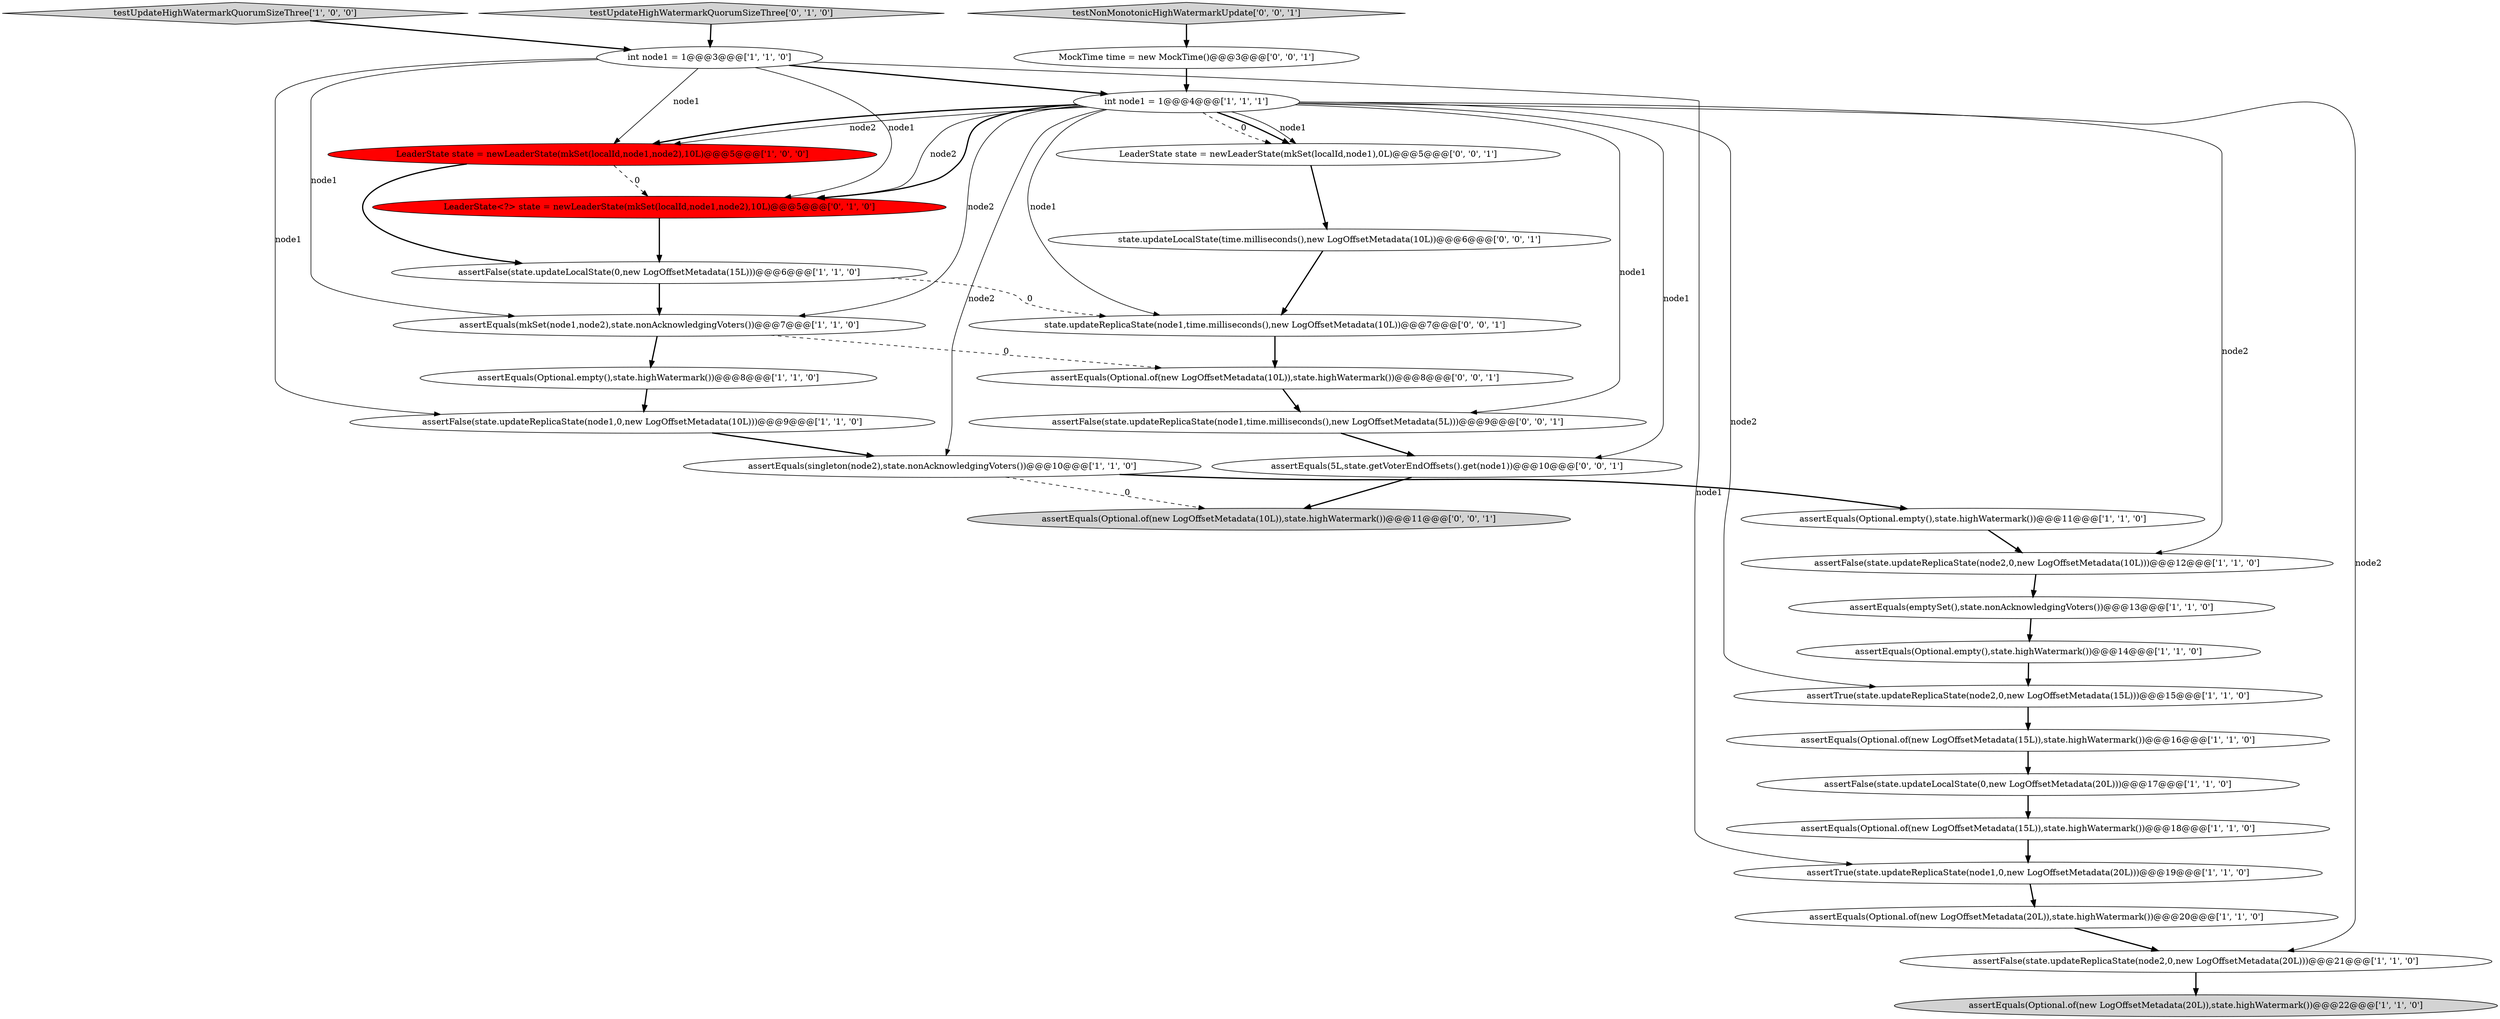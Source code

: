 digraph {
6 [style = filled, label = "int node1 = 1@@@3@@@['1', '1', '0']", fillcolor = white, shape = ellipse image = "AAA0AAABBB1BBB"];
14 [style = filled, label = "assertEquals(emptySet(),state.nonAcknowledgingVoters())@@@13@@@['1', '1', '0']", fillcolor = white, shape = ellipse image = "AAA0AAABBB1BBB"];
3 [style = filled, label = "assertEquals(Optional.empty(),state.highWatermark())@@@11@@@['1', '1', '0']", fillcolor = white, shape = ellipse image = "AAA0AAABBB1BBB"];
9 [style = filled, label = "LeaderState state = newLeaderState(mkSet(localId,node1,node2),10L)@@@5@@@['1', '0', '0']", fillcolor = red, shape = ellipse image = "AAA1AAABBB1BBB"];
13 [style = filled, label = "assertFalse(state.updateLocalState(0,new LogOffsetMetadata(20L)))@@@17@@@['1', '1', '0']", fillcolor = white, shape = ellipse image = "AAA0AAABBB1BBB"];
29 [style = filled, label = "state.updateReplicaState(node1,time.milliseconds(),new LogOffsetMetadata(10L))@@@7@@@['0', '0', '1']", fillcolor = white, shape = ellipse image = "AAA0AAABBB3BBB"];
4 [style = filled, label = "assertFalse(state.updateReplicaState(node1,0,new LogOffsetMetadata(10L)))@@@9@@@['1', '1', '0']", fillcolor = white, shape = ellipse image = "AAA0AAABBB1BBB"];
24 [style = filled, label = "testNonMonotonicHighWatermarkUpdate['0', '0', '1']", fillcolor = lightgray, shape = diamond image = "AAA0AAABBB3BBB"];
2 [style = filled, label = "assertTrue(state.updateReplicaState(node2,0,new LogOffsetMetadata(15L)))@@@15@@@['1', '1', '0']", fillcolor = white, shape = ellipse image = "AAA0AAABBB1BBB"];
27 [style = filled, label = "assertFalse(state.updateReplicaState(node1,time.milliseconds(),new LogOffsetMetadata(5L)))@@@9@@@['0', '0', '1']", fillcolor = white, shape = ellipse image = "AAA0AAABBB3BBB"];
12 [style = filled, label = "assertEquals(Optional.of(new LogOffsetMetadata(15L)),state.highWatermark())@@@16@@@['1', '1', '0']", fillcolor = white, shape = ellipse image = "AAA0AAABBB1BBB"];
8 [style = filled, label = "testUpdateHighWatermarkQuorumSizeThree['1', '0', '0']", fillcolor = lightgray, shape = diamond image = "AAA0AAABBB1BBB"];
15 [style = filled, label = "assertEquals(mkSet(node1,node2),state.nonAcknowledgingVoters())@@@7@@@['1', '1', '0']", fillcolor = white, shape = ellipse image = "AAA0AAABBB1BBB"];
25 [style = filled, label = "LeaderState state = newLeaderState(mkSet(localId,node1),0L)@@@5@@@['0', '0', '1']", fillcolor = white, shape = ellipse image = "AAA0AAABBB3BBB"];
26 [style = filled, label = "assertEquals(Optional.of(new LogOffsetMetadata(10L)),state.highWatermark())@@@8@@@['0', '0', '1']", fillcolor = white, shape = ellipse image = "AAA0AAABBB3BBB"];
0 [style = filled, label = "assertEquals(Optional.of(new LogOffsetMetadata(20L)),state.highWatermark())@@@20@@@['1', '1', '0']", fillcolor = white, shape = ellipse image = "AAA0AAABBB1BBB"];
10 [style = filled, label = "assertEquals(Optional.empty(),state.highWatermark())@@@8@@@['1', '1', '0']", fillcolor = white, shape = ellipse image = "AAA0AAABBB1BBB"];
1 [style = filled, label = "assertEquals(singleton(node2),state.nonAcknowledgingVoters())@@@10@@@['1', '1', '0']", fillcolor = white, shape = ellipse image = "AAA0AAABBB1BBB"];
7 [style = filled, label = "assertEquals(Optional.of(new LogOffsetMetadata(15L)),state.highWatermark())@@@18@@@['1', '1', '0']", fillcolor = white, shape = ellipse image = "AAA0AAABBB1BBB"];
17 [style = filled, label = "assertFalse(state.updateLocalState(0,new LogOffsetMetadata(15L)))@@@6@@@['1', '1', '0']", fillcolor = white, shape = ellipse image = "AAA0AAABBB1BBB"];
31 [style = filled, label = "assertEquals(5L,state.getVoterEndOffsets().get(node1))@@@10@@@['0', '0', '1']", fillcolor = white, shape = ellipse image = "AAA0AAABBB3BBB"];
19 [style = filled, label = "assertEquals(Optional.of(new LogOffsetMetadata(20L)),state.highWatermark())@@@22@@@['1', '1', '0']", fillcolor = lightgray, shape = ellipse image = "AAA0AAABBB1BBB"];
16 [style = filled, label = "assertFalse(state.updateReplicaState(node2,0,new LogOffsetMetadata(20L)))@@@21@@@['1', '1', '0']", fillcolor = white, shape = ellipse image = "AAA0AAABBB1BBB"];
21 [style = filled, label = "testUpdateHighWatermarkQuorumSizeThree['0', '1', '0']", fillcolor = lightgray, shape = diamond image = "AAA0AAABBB2BBB"];
18 [style = filled, label = "assertFalse(state.updateReplicaState(node2,0,new LogOffsetMetadata(10L)))@@@12@@@['1', '1', '0']", fillcolor = white, shape = ellipse image = "AAA0AAABBB1BBB"];
5 [style = filled, label = "int node1 = 1@@@4@@@['1', '1', '1']", fillcolor = white, shape = ellipse image = "AAA0AAABBB1BBB"];
30 [style = filled, label = "assertEquals(Optional.of(new LogOffsetMetadata(10L)),state.highWatermark())@@@11@@@['0', '0', '1']", fillcolor = lightgray, shape = ellipse image = "AAA0AAABBB3BBB"];
20 [style = filled, label = "assertEquals(Optional.empty(),state.highWatermark())@@@14@@@['1', '1', '0']", fillcolor = white, shape = ellipse image = "AAA0AAABBB1BBB"];
11 [style = filled, label = "assertTrue(state.updateReplicaState(node1,0,new LogOffsetMetadata(20L)))@@@19@@@['1', '1', '0']", fillcolor = white, shape = ellipse image = "AAA0AAABBB1BBB"];
28 [style = filled, label = "state.updateLocalState(time.milliseconds(),new LogOffsetMetadata(10L))@@@6@@@['0', '0', '1']", fillcolor = white, shape = ellipse image = "AAA0AAABBB3BBB"];
22 [style = filled, label = "LeaderState<?> state = newLeaderState(mkSet(localId,node1,node2),10L)@@@5@@@['0', '1', '0']", fillcolor = red, shape = ellipse image = "AAA1AAABBB2BBB"];
23 [style = filled, label = "MockTime time = new MockTime()@@@3@@@['0', '0', '1']", fillcolor = white, shape = ellipse image = "AAA0AAABBB3BBB"];
28->29 [style = bold, label=""];
0->16 [style = bold, label=""];
15->10 [style = bold, label=""];
25->28 [style = bold, label=""];
7->11 [style = bold, label=""];
23->5 [style = bold, label=""];
5->9 [style = bold, label=""];
21->6 [style = bold, label=""];
5->16 [style = solid, label="node2"];
6->4 [style = solid, label="node1"];
1->30 [style = dashed, label="0"];
1->3 [style = bold, label=""];
6->9 [style = solid, label="node1"];
27->31 [style = bold, label=""];
9->17 [style = bold, label=""];
9->22 [style = dashed, label="0"];
8->6 [style = bold, label=""];
5->18 [style = solid, label="node2"];
5->25 [style = dashed, label="0"];
5->2 [style = solid, label="node2"];
5->22 [style = solid, label="node2"];
16->19 [style = bold, label=""];
17->29 [style = dashed, label="0"];
2->12 [style = bold, label=""];
5->25 [style = bold, label=""];
29->26 [style = bold, label=""];
20->2 [style = bold, label=""];
3->18 [style = bold, label=""];
12->13 [style = bold, label=""];
6->5 [style = bold, label=""];
26->27 [style = bold, label=""];
5->9 [style = solid, label="node2"];
11->0 [style = bold, label=""];
5->1 [style = solid, label="node2"];
5->29 [style = solid, label="node1"];
6->11 [style = solid, label="node1"];
13->7 [style = bold, label=""];
5->25 [style = solid, label="node1"];
31->30 [style = bold, label=""];
17->15 [style = bold, label=""];
10->4 [style = bold, label=""];
15->26 [style = dashed, label="0"];
22->17 [style = bold, label=""];
5->31 [style = solid, label="node1"];
4->1 [style = bold, label=""];
6->22 [style = solid, label="node1"];
5->15 [style = solid, label="node2"];
5->22 [style = bold, label=""];
5->27 [style = solid, label="node1"];
18->14 [style = bold, label=""];
14->20 [style = bold, label=""];
6->15 [style = solid, label="node1"];
24->23 [style = bold, label=""];
}

